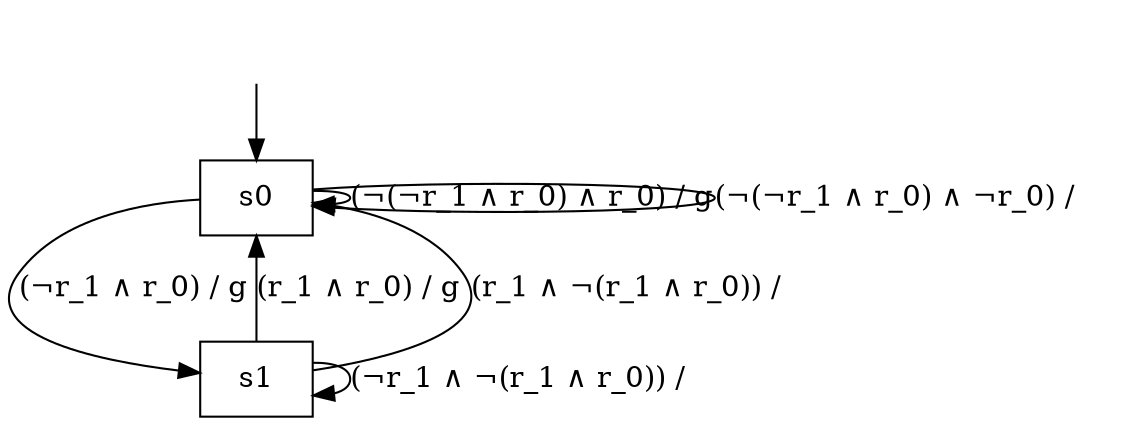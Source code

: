 digraph graphname {
	_init [style="invis"];
	_init -> s0[label=""];
	s0[shape=rectangle,label="s0"];
	s1[shape=rectangle,label="s1"];
	s1 -> s0 [label="(r_1 ∧ r_0) / g"];
	s1 -> s0 [label="(r_1 ∧ ¬(r_1 ∧ r_0)) / "];
	s1 -> s1 [label="(¬r_1 ∧ ¬(r_1 ∧ r_0)) / "];
	s0 -> s0 [label="(¬(¬r_1 ∧ r_0) ∧ r_0) / g"];
	s0 -> s0 [label="(¬(¬r_1 ∧ r_0) ∧ ¬r_0) / "];
	s0 -> s1 [label="(¬r_1 ∧ r_0) / g"];
}